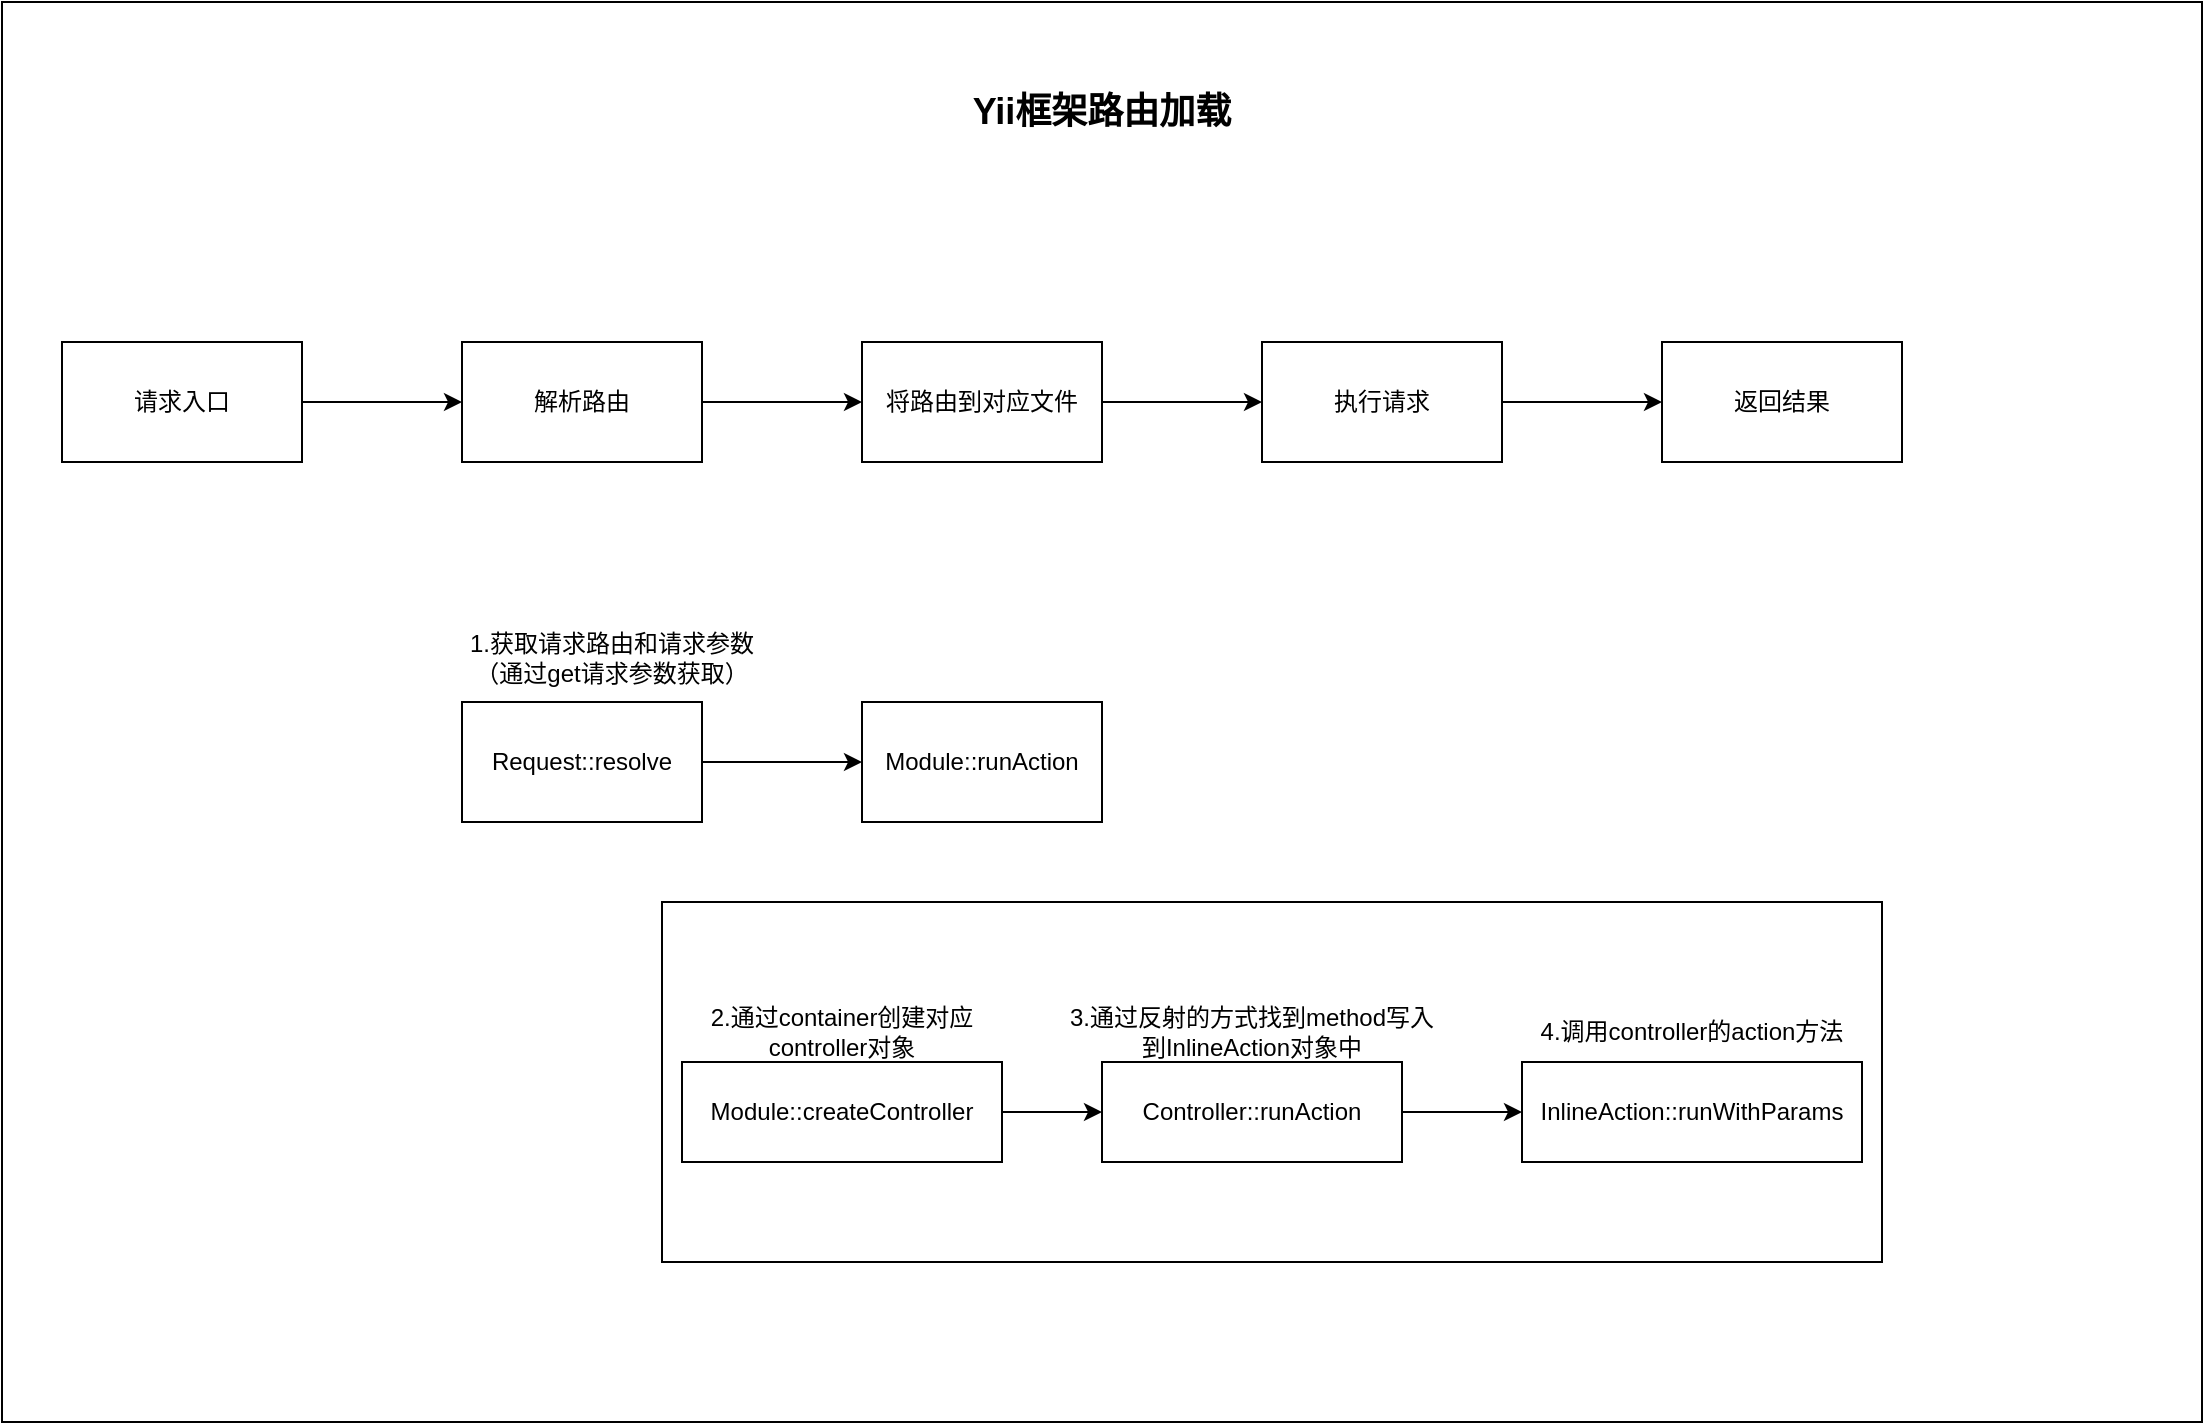 <mxfile version="15.5.2" type="device" pages="2"><diagram id="lRG1AJ5gvKNjTvO-BTgG" name="Yii框架路由加载"><mxGraphModel dx="2493" dy="867" grid="1" gridSize="10" guides="1" tooltips="1" connect="1" arrows="1" fold="1" page="1" pageScale="1" pageWidth="827" pageHeight="1169" math="0" shadow="0"><root><mxCell id="0"/><mxCell id="1" parent="0"/><mxCell id="rtmSiasoHwF_uEk7CbwQ-8" value="" style="rounded=0;whiteSpace=wrap;html=1;fontSize=18;" vertex="1" parent="1"><mxGeometry x="-30" y="80" width="1100" height="710" as="geometry"/></mxCell><mxCell id="rtmSiasoHwF_uEk7CbwQ-1" value="" style="rounded=0;whiteSpace=wrap;html=1;" vertex="1" parent="1"><mxGeometry x="300" y="530" width="610" height="180" as="geometry"/></mxCell><mxCell id="lzuZOPrmnQrvrYHs3RuN-1" value="" style="edgeStyle=orthogonalEdgeStyle;rounded=0;orthogonalLoop=1;jettySize=auto;html=1;" parent="1" source="lzuZOPrmnQrvrYHs3RuN-2" target="lzuZOPrmnQrvrYHs3RuN-4" edge="1"><mxGeometry relative="1" as="geometry"/></mxCell><mxCell id="lzuZOPrmnQrvrYHs3RuN-2" value="请求入口" style="rounded=0;whiteSpace=wrap;html=1;" parent="1" vertex="1"><mxGeometry y="250" width="120" height="60" as="geometry"/></mxCell><mxCell id="lzuZOPrmnQrvrYHs3RuN-3" value="" style="edgeStyle=orthogonalEdgeStyle;rounded=0;orthogonalLoop=1;jettySize=auto;html=1;" parent="1" source="lzuZOPrmnQrvrYHs3RuN-4" target="lzuZOPrmnQrvrYHs3RuN-6" edge="1"><mxGeometry relative="1" as="geometry"/></mxCell><mxCell id="lzuZOPrmnQrvrYHs3RuN-4" value="解析路由" style="rounded=0;whiteSpace=wrap;html=1;" parent="1" vertex="1"><mxGeometry x="200" y="250" width="120" height="60" as="geometry"/></mxCell><mxCell id="lzuZOPrmnQrvrYHs3RuN-5" value="" style="edgeStyle=orthogonalEdgeStyle;rounded=0;orthogonalLoop=1;jettySize=auto;html=1;" parent="1" source="lzuZOPrmnQrvrYHs3RuN-6" target="lzuZOPrmnQrvrYHs3RuN-8" edge="1"><mxGeometry relative="1" as="geometry"/></mxCell><mxCell id="lzuZOPrmnQrvrYHs3RuN-6" value="将路由到对应文件" style="whiteSpace=wrap;html=1;rounded=0;" parent="1" vertex="1"><mxGeometry x="400" y="250" width="120" height="60" as="geometry"/></mxCell><mxCell id="lzuZOPrmnQrvrYHs3RuN-7" value="" style="edgeStyle=orthogonalEdgeStyle;rounded=0;orthogonalLoop=1;jettySize=auto;html=1;" parent="1" source="lzuZOPrmnQrvrYHs3RuN-8" target="lzuZOPrmnQrvrYHs3RuN-9" edge="1"><mxGeometry relative="1" as="geometry"/></mxCell><mxCell id="lzuZOPrmnQrvrYHs3RuN-8" value="执行请求" style="whiteSpace=wrap;html=1;rounded=0;" parent="1" vertex="1"><mxGeometry x="600" y="250" width="120" height="60" as="geometry"/></mxCell><mxCell id="lzuZOPrmnQrvrYHs3RuN-9" value="返回结果" style="whiteSpace=wrap;html=1;rounded=0;" parent="1" vertex="1"><mxGeometry x="800" y="250" width="120" height="60" as="geometry"/></mxCell><mxCell id="lzuZOPrmnQrvrYHs3RuN-14" style="edgeStyle=orthogonalEdgeStyle;rounded=0;orthogonalLoop=1;jettySize=auto;html=1;exitX=1;exitY=0.5;exitDx=0;exitDy=0;" parent="1" source="lzuZOPrmnQrvrYHs3RuN-10" target="lzuZOPrmnQrvrYHs3RuN-13" edge="1"><mxGeometry relative="1" as="geometry"/></mxCell><mxCell id="lzuZOPrmnQrvrYHs3RuN-10" value="Request::resolve" style="rounded=0;whiteSpace=wrap;html=1;" parent="1" vertex="1"><mxGeometry x="200" y="430" width="120" height="60" as="geometry"/></mxCell><mxCell id="lzuZOPrmnQrvrYHs3RuN-11" value="1.获取请求路由和请求参数（通过get请求参数获取）" style="text;html=1;strokeColor=none;fillColor=none;align=center;verticalAlign=middle;whiteSpace=wrap;rounded=0;" parent="1" vertex="1"><mxGeometry x="200" y="385" width="150" height="45" as="geometry"/></mxCell><mxCell id="lzuZOPrmnQrvrYHs3RuN-13" value="Module::runAction" style="rounded=0;whiteSpace=wrap;html=1;" parent="1" vertex="1"><mxGeometry x="400" y="430" width="120" height="60" as="geometry"/></mxCell><mxCell id="rtmSiasoHwF_uEk7CbwQ-5" style="edgeStyle=orthogonalEdgeStyle;rounded=0;orthogonalLoop=1;jettySize=auto;html=1;exitX=1;exitY=0.5;exitDx=0;exitDy=0;entryX=0;entryY=0.5;entryDx=0;entryDy=0;" edge="1" parent="1" source="lzuZOPrmnQrvrYHs3RuN-16" target="lzuZOPrmnQrvrYHs3RuN-18"><mxGeometry relative="1" as="geometry"/></mxCell><mxCell id="lzuZOPrmnQrvrYHs3RuN-16" value="Module::createController" style="rounded=0;whiteSpace=wrap;html=1;" parent="1" vertex="1"><mxGeometry x="310" y="610" width="160" height="50" as="geometry"/></mxCell><mxCell id="rtmSiasoHwF_uEk7CbwQ-6" style="edgeStyle=orthogonalEdgeStyle;rounded=0;orthogonalLoop=1;jettySize=auto;html=1;exitX=1;exitY=0.5;exitDx=0;exitDy=0;entryX=0;entryY=0.5;entryDx=0;entryDy=0;" edge="1" parent="1" source="lzuZOPrmnQrvrYHs3RuN-18" target="rtmSiasoHwF_uEk7CbwQ-2"><mxGeometry relative="1" as="geometry"/></mxCell><mxCell id="lzuZOPrmnQrvrYHs3RuN-18" value="Controller::runAction" style="rounded=0;whiteSpace=wrap;html=1;" parent="1" vertex="1"><mxGeometry x="520" y="610" width="150" height="50" as="geometry"/></mxCell><mxCell id="lzuZOPrmnQrvrYHs3RuN-19" value="2.通过container创建对应controller对象" style="text;html=1;strokeColor=none;fillColor=none;align=center;verticalAlign=middle;whiteSpace=wrap;rounded=0;" parent="1" vertex="1"><mxGeometry x="320" y="580" width="140" height="30" as="geometry"/></mxCell><mxCell id="lzuZOPrmnQrvrYHs3RuN-20" value="3.通过反射的方式找到method写入到InlineAction对象中" style="text;html=1;strokeColor=none;fillColor=none;align=center;verticalAlign=middle;whiteSpace=wrap;rounded=0;" parent="1" vertex="1"><mxGeometry x="500" y="580" width="190" height="30" as="geometry"/></mxCell><mxCell id="rtmSiasoHwF_uEk7CbwQ-2" value="InlineAction::runWithParams" style="rounded=0;whiteSpace=wrap;html=1;" vertex="1" parent="1"><mxGeometry x="730" y="610" width="170" height="50" as="geometry"/></mxCell><mxCell id="rtmSiasoHwF_uEk7CbwQ-3" value="4.调用controller的action方法" style="text;html=1;strokeColor=none;fillColor=none;align=center;verticalAlign=middle;whiteSpace=wrap;rounded=0;" vertex="1" parent="1"><mxGeometry x="720" y="580" width="190" height="30" as="geometry"/></mxCell><mxCell id="rtmSiasoHwF_uEk7CbwQ-7" value="&lt;b&gt;&lt;font style=&quot;font-size: 18px&quot;&gt;Yii框架路由加载&lt;/font&gt;&lt;/b&gt;" style="text;html=1;strokeColor=none;fillColor=none;align=center;verticalAlign=middle;whiteSpace=wrap;rounded=0;" vertex="1" parent="1"><mxGeometry x="430" y="120" width="180" height="30" as="geometry"/></mxCell></root></mxGraphModel></diagram><diagram id="Uv6IGA_JKwusjmcIGsou" name="Laravel路由加载"><mxGraphModel dx="2493" dy="2036" grid="1" gridSize="10" guides="1" tooltips="1" connect="1" arrows="1" fold="1" page="1" pageScale="1" pageWidth="827" pageHeight="1169" math="0" shadow="0"><root><mxCell id="k_AdNRu1m4WALptRHUqu-0"/><mxCell id="k_AdNRu1m4WALptRHUqu-1" parent="k_AdNRu1m4WALptRHUqu-0"/><mxCell id="Ad9OR0vu0eXvqO65Sx5M-16" value="" style="rounded=0;whiteSpace=wrap;html=1;fontSize=12;" vertex="1" parent="k_AdNRu1m4WALptRHUqu-1"><mxGeometry x="-30" y="-60" width="1150" height="660" as="geometry"/></mxCell><mxCell id="mI6p2VpHg_-ecssSf043-3" value="" style="rounded=0;whiteSpace=wrap;html=1;fontSize=12;" vertex="1" parent="k_AdNRu1m4WALptRHUqu-1"><mxGeometry x="410" y="70" width="670" height="450" as="geometry"/></mxCell><mxCell id="D_mChUZcAu_MOFqJoVHF-1" value="" style="edgeStyle=orthogonalEdgeStyle;rounded=0;orthogonalLoop=1;jettySize=auto;html=1;fontSize=12;" edge="1" parent="k_AdNRu1m4WALptRHUqu-1" source="jGP6tPDHTv93DjTgCB6C-0" target="D_mChUZcAu_MOFqJoVHF-0"><mxGeometry relative="1" as="geometry"/></mxCell><mxCell id="jGP6tPDHTv93DjTgCB6C-0" value="&lt;font style=&quot;font-size: 12px&quot;&gt;请求入口&lt;/font&gt;" style="rounded=0;whiteSpace=wrap;html=1;fontSize=18;" vertex="1" parent="k_AdNRu1m4WALptRHUqu-1"><mxGeometry x="20" y="145" width="120" height="60" as="geometry"/></mxCell><mxCell id="D_mChUZcAu_MOFqJoVHF-3" value="" style="edgeStyle=orthogonalEdgeStyle;rounded=0;orthogonalLoop=1;jettySize=auto;html=1;fontSize=12;" edge="1" parent="k_AdNRu1m4WALptRHUqu-1" source="D_mChUZcAu_MOFqJoVHF-0" target="D_mChUZcAu_MOFqJoVHF-2"><mxGeometry relative="1" as="geometry"/></mxCell><mxCell id="D_mChUZcAu_MOFqJoVHF-0" value="&lt;span style=&quot;font-size: 12px&quot;&gt;注册路由服务提供者&lt;/span&gt;" style="rounded=0;whiteSpace=wrap;html=1;fontSize=18;" vertex="1" parent="k_AdNRu1m4WALptRHUqu-1"><mxGeometry x="220" y="145" width="120" height="60" as="geometry"/></mxCell><mxCell id="D_mChUZcAu_MOFqJoVHF-5" value="" style="edgeStyle=orthogonalEdgeStyle;rounded=0;orthogonalLoop=1;jettySize=auto;html=1;fontSize=12;" edge="1" parent="k_AdNRu1m4WALptRHUqu-1" source="D_mChUZcAu_MOFqJoVHF-2" target="D_mChUZcAu_MOFqJoVHF-4"><mxGeometry relative="1" as="geometry"/></mxCell><mxCell id="D_mChUZcAu_MOFqJoVHF-2" value="&lt;span style=&quot;font-size: 12px&quot;&gt;路由服务加载路由文件&lt;/span&gt;" style="rounded=0;whiteSpace=wrap;html=1;fontSize=18;" vertex="1" parent="k_AdNRu1m4WALptRHUqu-1"><mxGeometry x="570" y="145" width="130" height="60" as="geometry"/></mxCell><mxCell id="D_mChUZcAu_MOFqJoVHF-7" value="" style="edgeStyle=orthogonalEdgeStyle;rounded=0;orthogonalLoop=1;jettySize=auto;html=1;fontSize=12;" edge="1" parent="k_AdNRu1m4WALptRHUqu-1" source="D_mChUZcAu_MOFqJoVHF-4" target="D_mChUZcAu_MOFqJoVHF-6"><mxGeometry relative="1" as="geometry"/></mxCell><mxCell id="D_mChUZcAu_MOFqJoVHF-4" value="&lt;font style=&quot;font-size: 12px&quot;&gt;在路由服务匹配合适的路由（路由分发）&lt;/font&gt;" style="whiteSpace=wrap;html=1;rounded=0;fontSize=18;" vertex="1" parent="k_AdNRu1m4WALptRHUqu-1"><mxGeometry x="690" y="285" width="120" height="60" as="geometry"/></mxCell><mxCell id="D_mChUZcAu_MOFqJoVHF-9" value="" style="edgeStyle=orthogonalEdgeStyle;rounded=0;orthogonalLoop=1;jettySize=auto;html=1;fontSize=12;" edge="1" parent="k_AdNRu1m4WALptRHUqu-1" source="D_mChUZcAu_MOFqJoVHF-6" target="D_mChUZcAu_MOFqJoVHF-8"><mxGeometry relative="1" as="geometry"/></mxCell><mxCell id="D_mChUZcAu_MOFqJoVHF-6" value="&lt;span style=&quot;font-size: 12px&quot;&gt;调用回调方法，执行请求&lt;/span&gt;" style="whiteSpace=wrap;html=1;rounded=0;fontSize=18;" vertex="1" parent="k_AdNRu1m4WALptRHUqu-1"><mxGeometry x="460" y="285" width="120" height="60" as="geometry"/></mxCell><mxCell id="D_mChUZcAu_MOFqJoVHF-8" value="&lt;span style=&quot;font-size: 12px&quot;&gt;返回执行结果&lt;/span&gt;" style="whiteSpace=wrap;html=1;rounded=0;fontSize=18;" vertex="1" parent="k_AdNRu1m4WALptRHUqu-1"><mxGeometry x="180" y="285" width="120" height="60" as="geometry"/></mxCell><mxCell id="Ad9OR0vu0eXvqO65Sx5M-2" value="&lt;b&gt;&lt;font style=&quot;font-size: 14px&quot;&gt;RouterServiceProvider&lt;/font&gt;&lt;/b&gt;" style="text;html=1;strokeColor=none;fillColor=none;align=center;verticalAlign=middle;whiteSpace=wrap;rounded=0;fontSize=12;" vertex="1" parent="k_AdNRu1m4WALptRHUqu-1"><mxGeometry x="210" y="110" width="140" height="30" as="geometry"/></mxCell><mxCell id="Ad9OR0vu0eXvqO65Sx5M-4" value="&lt;br&gt;&amp;nbsp;&lt;font style=&quot;font-size: 14px&quot;&gt;&lt;b&gt;Illuminate\Routing\Router::loadRoutes()&lt;/b&gt;&lt;/font&gt;&lt;br&gt;&lt;br&gt;使用 loadRoutes 方法引入 base_path('routes/web.php') 文件中定义的路由。" style="text;html=1;strokeColor=none;fillColor=none;align=center;verticalAlign=middle;whiteSpace=wrap;rounded=0;fontSize=12;" vertex="1" parent="k_AdNRu1m4WALptRHUqu-1"><mxGeometry x="755" y="145" width="285" height="80" as="geometry"/></mxCell><mxCell id="Ad9OR0vu0eXvqO65Sx5M-6" value="&lt;b&gt;保存数据的格式是怎样的？&lt;/b&gt;" style="text;html=1;strokeColor=none;fillColor=none;align=center;verticalAlign=middle;whiteSpace=wrap;rounded=0;fontSize=12;" vertex="1" parent="k_AdNRu1m4WALptRHUqu-1"><mxGeometry x="1260" y="50" width="170" height="30" as="geometry"/></mxCell><mxCell id="Ad9OR0vu0eXvqO65Sx5M-7" value="&lt;b&gt;&lt;font style=&quot;font-size: 14px&quot;&gt;&amp;nbsp;Illuminate\Routing\Router::dispatch()&lt;/font&gt;&lt;/b&gt;" style="text;html=1;strokeColor=none;fillColor=none;align=center;verticalAlign=middle;whiteSpace=wrap;rounded=0;fontSize=12;" vertex="1" parent="k_AdNRu1m4WALptRHUqu-1"><mxGeometry x="820" y="300" width="250" height="30" as="geometry"/></mxCell><mxCell id="Ad9OR0vu0eXvqO65Sx5M-12" value="" style="edgeStyle=orthogonalEdgeStyle;rounded=0;orthogonalLoop=1;jettySize=auto;html=1;fontSize=12;" edge="1" parent="k_AdNRu1m4WALptRHUqu-1" source="Ad9OR0vu0eXvqO65Sx5M-9" target="Ad9OR0vu0eXvqO65Sx5M-11"><mxGeometry relative="1" as="geometry"/></mxCell><mxCell id="Ad9OR0vu0eXvqO65Sx5M-9" value="1.根据请求找到匹配路由" style="rounded=0;whiteSpace=wrap;html=1;fontSize=12;" vertex="1" parent="k_AdNRu1m4WALptRHUqu-1"><mxGeometry x="715" y="440" width="150" height="60" as="geometry"/></mxCell><mxCell id="Ad9OR0vu0eXvqO65Sx5M-11" value="2.执行路由调用" style="rounded=0;whiteSpace=wrap;html=1;fontSize=12;" vertex="1" parent="k_AdNRu1m4WALptRHUqu-1"><mxGeometry x="460" y="440" width="150" height="60" as="geometry"/></mxCell><mxCell id="Ad9OR0vu0eXvqO65Sx5M-13" value="&amp;nbsp;Illuminate\Routing\Router::findRoute()" style="text;html=1;strokeColor=none;fillColor=none;align=center;verticalAlign=middle;whiteSpace=wrap;rounded=0;fontSize=12;" vertex="1" parent="k_AdNRu1m4WALptRHUqu-1"><mxGeometry x="686" y="400" width="250" height="30" as="geometry"/></mxCell><mxCell id="Ad9OR0vu0eXvqO65Sx5M-14" value="&amp;nbsp;Illuminate\Routing\Router::runRoute()" style="text;html=1;strokeColor=none;fillColor=none;align=center;verticalAlign=middle;whiteSpace=wrap;rounded=0;fontSize=12;" vertex="1" parent="k_AdNRu1m4WALptRHUqu-1"><mxGeometry x="430" y="400" width="250" height="30" as="geometry"/></mxCell><mxCell id="Ad9OR0vu0eXvqO65Sx5M-15" value="&lt;b&gt;&lt;font style=&quot;font-size: 14px&quot;&gt;RouteServiceProvider&amp;nbsp; --&amp;gt;&amp;nbsp;&amp;nbsp;&lt;/font&gt;&lt;/b&gt;&lt;b style=&quot;font-size: 14px&quot;&gt;Illuminate\Routing\&lt;/b&gt;&lt;b&gt;&lt;font style=&quot;font-size: 14px&quot;&gt;Router&lt;/font&gt;&lt;/b&gt;" style="text;html=1;strokeColor=none;fillColor=none;align=center;verticalAlign=middle;whiteSpace=wrap;rounded=0;fontSize=12;" vertex="1" parent="k_AdNRu1m4WALptRHUqu-1"><mxGeometry x="490" y="90" width="440" height="30" as="geometry"/></mxCell><mxCell id="KpCH9dlgBtH_UQh5cY81-0" value="&lt;b&gt;&lt;font style=&quot;font-size: 18px&quot;&gt;Laravel框架路由加载&lt;/font&gt;&lt;/b&gt;" style="text;html=1;strokeColor=none;fillColor=none;align=center;verticalAlign=middle;whiteSpace=wrap;rounded=0;" vertex="1" parent="k_AdNRu1m4WALptRHUqu-1"><mxGeometry x="410" y="-20" width="180" height="30" as="geometry"/></mxCell></root></mxGraphModel></diagram></mxfile>